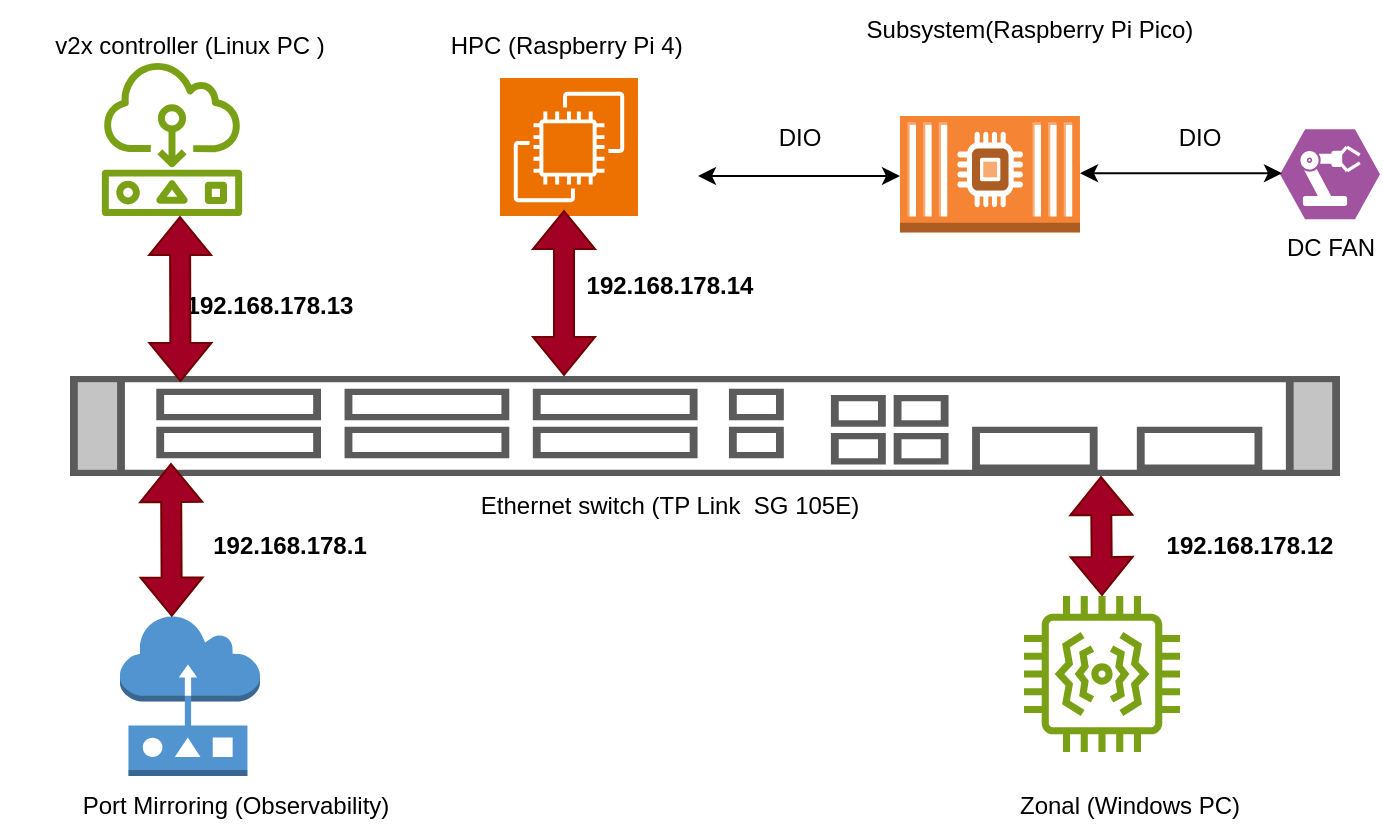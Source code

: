 <mxfile version="25.0.3" pages="2">
  <diagram name="Page-1" id="9UCdiGRCNJrYpAwujLkd">
    <mxGraphModel dx="872" dy="437" grid="1" gridSize="10" guides="1" tooltips="1" connect="1" arrows="1" fold="1" page="1" pageScale="1" pageWidth="850" pageHeight="1100" math="0" shadow="0">
      <root>
        <mxCell id="0" />
        <mxCell id="1" parent="0" />
        <mxCell id="whWWv7yojBycynxsl9pJ-4" value="&lt;b&gt;192.168.178.13&lt;/b&gt;" style="text;html=1;align=center;verticalAlign=middle;whiteSpace=wrap;rounded=0;" parent="1" vertex="1">
          <mxGeometry x="190" y="190" width="90" height="30" as="geometry" />
        </mxCell>
        <mxCell id="whWWv7yojBycynxsl9pJ-9" value="&lt;b&gt;192.168.178.12&lt;/b&gt;" style="text;html=1;align=center;verticalAlign=middle;whiteSpace=wrap;rounded=0;" parent="1" vertex="1">
          <mxGeometry x="680" y="310" width="90" height="30" as="geometry" />
        </mxCell>
        <mxCell id="whWWv7yojBycynxsl9pJ-10" value="&lt;b&gt;192.168.178.14&lt;/b&gt;" style="text;html=1;align=center;verticalAlign=middle;whiteSpace=wrap;rounded=0;" parent="1" vertex="1">
          <mxGeometry x="390" y="180" width="90" height="30" as="geometry" />
        </mxCell>
        <mxCell id="whWWv7yojBycynxsl9pJ-15" value="DC FAN" style="verticalLabelPosition=bottom;sketch=0;html=1;fillColor=#A153A0;verticalAlign=top;align=center;pointerEvents=1;shape=mxgraph.cisco_safe.design.actuator;" parent="1" vertex="1">
          <mxGeometry x="740" y="116.63" width="50" height="45" as="geometry" />
        </mxCell>
        <mxCell id="whWWv7yojBycynxsl9pJ-16" value="" style="sketch=0;outlineConnect=0;fontColor=#232F3E;gradientColor=none;fillColor=#7AA116;strokeColor=none;dashed=0;verticalLabelPosition=bottom;verticalAlign=top;align=center;html=1;fontSize=12;fontStyle=0;aspect=fixed;pointerEvents=1;shape=mxgraph.aws4.actuator;" parent="1" vertex="1">
          <mxGeometry x="150" y="82" width="72" height="78" as="geometry" />
        </mxCell>
        <mxCell id="whWWv7yojBycynxsl9pJ-17" value="v2x controller (Linux PC )" style="text;html=1;align=center;verticalAlign=middle;whiteSpace=wrap;rounded=0;" parent="1" vertex="1">
          <mxGeometry x="100" y="60" width="190" height="30" as="geometry" />
        </mxCell>
        <mxCell id="whWWv7yojBycynxsl9pJ-18" value="" style="sketch=0;points=[[0,0,0],[0.25,0,0],[0.5,0,0],[0.75,0,0],[1,0,0],[0,1,0],[0.25,1,0],[0.5,1,0],[0.75,1,0],[1,1,0],[0,0.25,0],[0,0.5,0],[0,0.75,0],[1,0.25,0],[1,0.5,0],[1,0.75,0]];outlineConnect=0;fontColor=#232F3E;fillColor=#ED7100;strokeColor=#ffffff;dashed=0;verticalLabelPosition=bottom;verticalAlign=top;align=center;html=1;fontSize=12;fontStyle=0;aspect=fixed;shape=mxgraph.aws4.resourceIcon;resIcon=mxgraph.aws4.ec2;" parent="1" vertex="1">
          <mxGeometry x="350" y="91" width="69" height="69" as="geometry" />
        </mxCell>
        <mxCell id="whWWv7yojBycynxsl9pJ-19" value="HPC (Raspberry Pi 4)&amp;nbsp;" style="text;html=1;align=center;verticalAlign=middle;whiteSpace=wrap;rounded=0;" parent="1" vertex="1">
          <mxGeometry x="310" y="60" width="150" height="30" as="geometry" />
        </mxCell>
        <mxCell id="whWWv7yojBycynxsl9pJ-20" value="" style="shape=mxgraph.rack.cisco.cisco_catalyst_4928_10_gigabit_ethernet_switch;html=1;labelPosition=right;align=left;spacingLeft=15;dashed=0;shadow=0;fillColor=#ffffff;" parent="1" vertex="1">
          <mxGeometry x="135" y="240" width="635" height="50" as="geometry" />
        </mxCell>
        <mxCell id="whWWv7yojBycynxsl9pJ-22" value="Ethernet switch (TP Link&amp;nbsp; SG 105E)" style="text;html=1;align=center;verticalAlign=middle;whiteSpace=wrap;rounded=0;" parent="1" vertex="1">
          <mxGeometry x="320" y="290" width="230" height="30" as="geometry" />
        </mxCell>
        <mxCell id="whWWv7yojBycynxsl9pJ-23" value="" style="sketch=0;outlineConnect=0;fontColor=#232F3E;gradientColor=none;fillColor=#7AA116;strokeColor=none;dashed=0;verticalLabelPosition=bottom;verticalAlign=top;align=center;html=1;fontSize=12;fontStyle=0;aspect=fixed;pointerEvents=1;shape=mxgraph.aws4.iot_thing_vibration_sensor;" parent="1" vertex="1">
          <mxGeometry x="612" y="350" width="78" height="78" as="geometry" />
        </mxCell>
        <mxCell id="whWWv7yojBycynxsl9pJ-24" value="Zonal (Windows PC)" style="text;html=1;align=center;verticalAlign=middle;whiteSpace=wrap;rounded=0;" parent="1" vertex="1">
          <mxGeometry x="590" y="440" width="150" height="30" as="geometry" />
        </mxCell>
        <mxCell id="whWWv7yojBycynxsl9pJ-25" value="" style="outlineConnect=0;dashed=0;verticalLabelPosition=bottom;verticalAlign=top;align=center;html=1;shape=mxgraph.aws3.ec2_compute_container_2;fillColor=#F58534;gradientColor=none;" parent="1" vertex="1">
          <mxGeometry x="550" y="110" width="90" height="58.25" as="geometry" />
        </mxCell>
        <mxCell id="whWWv7yojBycynxsl9pJ-26" value="Subsystem(Raspberry Pi Pico)" style="text;html=1;align=center;verticalAlign=middle;whiteSpace=wrap;rounded=0;" parent="1" vertex="1">
          <mxGeometry x="499.5" y="52" width="230" height="30" as="geometry" />
        </mxCell>
        <mxCell id="whWWv7yojBycynxsl9pJ-29" value="" style="shape=flexArrow;endArrow=classic;startArrow=classic;html=1;rounded=0;exitX=0.087;exitY=0.06;exitDx=0;exitDy=0;exitPerimeter=0;fillColor=#a20025;strokeColor=#6F0000;" parent="1" source="whWWv7yojBycynxsl9pJ-20" edge="1">
          <mxGeometry width="100" height="100" relative="1" as="geometry">
            <mxPoint x="90" y="260" as="sourcePoint" />
            <mxPoint x="190" y="160" as="targetPoint" />
          </mxGeometry>
        </mxCell>
        <mxCell id="whWWv7yojBycynxsl9pJ-30" value="" style="shape=flexArrow;endArrow=classic;startArrow=classic;html=1;rounded=0;exitX=0.087;exitY=0.06;exitDx=0;exitDy=0;exitPerimeter=0;fillColor=#a20025;strokeColor=#6F0000;" parent="1" edge="1">
          <mxGeometry width="100" height="100" relative="1" as="geometry">
            <mxPoint x="382" y="240" as="sourcePoint" />
            <mxPoint x="382" y="157" as="targetPoint" />
          </mxGeometry>
        </mxCell>
        <mxCell id="whWWv7yojBycynxsl9pJ-31" value="" style="shape=flexArrow;endArrow=classic;startArrow=classic;html=1;rounded=0;fillColor=#a20025;strokeColor=#6F0000;" parent="1" edge="1">
          <mxGeometry width="100" height="100" relative="1" as="geometry">
            <mxPoint x="651" y="350" as="sourcePoint" />
            <mxPoint x="650.5" y="290" as="targetPoint" />
          </mxGeometry>
        </mxCell>
        <mxCell id="whWWv7yojBycynxsl9pJ-33" value="" style="endArrow=classic;startArrow=classic;html=1;rounded=0;" parent="1" edge="1">
          <mxGeometry width="50" height="50" relative="1" as="geometry">
            <mxPoint x="449" y="140" as="sourcePoint" />
            <mxPoint x="550" y="140" as="targetPoint" />
          </mxGeometry>
        </mxCell>
        <mxCell id="whWWv7yojBycynxsl9pJ-34" value="" style="outlineConnect=0;dashed=0;verticalLabelPosition=bottom;verticalAlign=top;align=center;html=1;shape=mxgraph.aws3.sensor;fillColor=#5294CF;gradientColor=none;" parent="1" vertex="1">
          <mxGeometry x="160" y="359.88" width="70" height="80.12" as="geometry" />
        </mxCell>
        <mxCell id="whWWv7yojBycynxsl9pJ-35" value="" style="shape=flexArrow;endArrow=classic;startArrow=classic;html=1;rounded=0;fillColor=#a20025;strokeColor=#6F0000;exitX=0.37;exitY=0.005;exitDx=0;exitDy=0;exitPerimeter=0;" parent="1" source="whWWv7yojBycynxsl9pJ-34" edge="1">
          <mxGeometry width="100" height="100" relative="1" as="geometry">
            <mxPoint x="186" y="350" as="sourcePoint" />
            <mxPoint x="185.5" y="283.51" as="targetPoint" />
          </mxGeometry>
        </mxCell>
        <mxCell id="whWWv7yojBycynxsl9pJ-36" value="Port Mirroring (Observability)" style="text;html=1;align=center;verticalAlign=middle;whiteSpace=wrap;rounded=0;" parent="1" vertex="1">
          <mxGeometry x="116" y="440" width="204" height="30" as="geometry" />
        </mxCell>
        <mxCell id="whWWv7yojBycynxsl9pJ-37" value="&lt;b&gt;192.168.178.1&lt;/b&gt;" style="text;html=1;align=center;verticalAlign=middle;whiteSpace=wrap;rounded=0;" parent="1" vertex="1">
          <mxGeometry x="200" y="310" width="90" height="30" as="geometry" />
        </mxCell>
        <mxCell id="whWWv7yojBycynxsl9pJ-38" value="DIO" style="text;html=1;align=center;verticalAlign=middle;whiteSpace=wrap;rounded=0;" parent="1" vertex="1">
          <mxGeometry x="669.5" y="106" width="60" height="30" as="geometry" />
        </mxCell>
        <mxCell id="whWWv7yojBycynxsl9pJ-39" value="DIO" style="text;html=1;align=center;verticalAlign=middle;whiteSpace=wrap;rounded=0;" parent="1" vertex="1">
          <mxGeometry x="470" y="106" width="60" height="30" as="geometry" />
        </mxCell>
        <mxCell id="7bxZp-YgXL_PnSAD53AF-1" value="" style="endArrow=classic;startArrow=classic;html=1;rounded=0;" edge="1" parent="1">
          <mxGeometry width="50" height="50" relative="1" as="geometry">
            <mxPoint x="640" y="138.63" as="sourcePoint" />
            <mxPoint x="741" y="138.63" as="targetPoint" />
          </mxGeometry>
        </mxCell>
      </root>
    </mxGraphModel>
  </diagram>
  <diagram id="h6iKeAPyAte0xQiYSMc2" name="Page-2">
    <mxGraphModel dx="872" dy="437" grid="1" gridSize="10" guides="1" tooltips="1" connect="1" arrows="1" fold="1" page="1" pageScale="1" pageWidth="850" pageHeight="1100" math="0" shadow="0">
      <root>
        <mxCell id="0" />
        <mxCell id="1" parent="0" />
        <mxCell id="kO8MWBVup3GJZnG3q-rg-3" value="" style="rounded=0;whiteSpace=wrap;html=1;dashed=1;strokeWidth=2;" parent="1" vertex="1">
          <mxGeometry x="130" y="40" width="470" height="240" as="geometry" />
        </mxCell>
        <mxCell id="hmeJTRuOlRsEzyfQqOmH-1" value="v2x(Linux PC)" style="shape=umlLifeline;perimeter=lifelinePerimeter;whiteSpace=wrap;html=1;container=1;dropTarget=0;collapsible=0;recursiveResize=0;outlineConnect=0;portConstraint=eastwest;newEdgeStyle={&quot;edgeStyle&quot;:&quot;elbowEdgeStyle&quot;,&quot;elbow&quot;:&quot;vertical&quot;,&quot;curved&quot;:0,&quot;rounded&quot;:0};" parent="1" vertex="1">
          <mxGeometry x="160" y="80" width="100" height="300" as="geometry" />
        </mxCell>
        <mxCell id="hmeJTRuOlRsEzyfQqOmH-2" value="HPC (Raspberry pi 4)" style="shape=umlLifeline;perimeter=lifelinePerimeter;whiteSpace=wrap;html=1;container=1;dropTarget=0;collapsible=0;recursiveResize=0;outlineConnect=0;portConstraint=eastwest;newEdgeStyle={&quot;edgeStyle&quot;:&quot;elbowEdgeStyle&quot;,&quot;elbow&quot;:&quot;vertical&quot;,&quot;curved&quot;:0,&quot;rounded&quot;:0};" parent="1" vertex="1">
          <mxGeometry x="350" y="80" width="100" height="300" as="geometry" />
        </mxCell>
        <mxCell id="zPbmPsJh4ZdHMvhKZSoq-1" value="" style="endArrow=classic;html=1;rounded=0;" parent="1" target="hmeJTRuOlRsEzyfQqOmH-2" edge="1">
          <mxGeometry width="50" height="50" relative="1" as="geometry">
            <mxPoint x="210" y="170" as="sourcePoint" />
            <mxPoint x="260" y="120" as="targetPoint" />
          </mxGeometry>
        </mxCell>
        <mxCell id="zPbmPsJh4ZdHMvhKZSoq-2" value="DDS RTPS" style="text;html=1;align=center;verticalAlign=middle;whiteSpace=wrap;rounded=0;" parent="1" vertex="1">
          <mxGeometry x="250" y="140" width="110" height="30" as="geometry" />
        </mxCell>
        <mxCell id="zPbmPsJh4ZdHMvhKZSoq-4" value="Zonal (Windows)" style="shape=umlLifeline;perimeter=lifelinePerimeter;whiteSpace=wrap;html=1;container=1;dropTarget=0;collapsible=0;recursiveResize=0;outlineConnect=0;portConstraint=eastwest;newEdgeStyle={&quot;edgeStyle&quot;:&quot;elbowEdgeStyle&quot;,&quot;elbow&quot;:&quot;vertical&quot;,&quot;curved&quot;:0,&quot;rounded&quot;:0};" parent="1" vertex="1">
          <mxGeometry x="500" y="80" width="100" height="300" as="geometry" />
        </mxCell>
        <mxCell id="zPbmPsJh4ZdHMvhKZSoq-5" value="SubSystem (Pico)" style="shape=umlLifeline;perimeter=lifelinePerimeter;whiteSpace=wrap;html=1;container=1;dropTarget=0;collapsible=0;recursiveResize=0;outlineConnect=0;portConstraint=eastwest;newEdgeStyle={&quot;edgeStyle&quot;:&quot;elbowEdgeStyle&quot;,&quot;elbow&quot;:&quot;vertical&quot;,&quot;curved&quot;:0,&quot;rounded&quot;:0};" parent="1" vertex="1">
          <mxGeometry x="660" y="80" width="100" height="300" as="geometry" />
        </mxCell>
        <mxCell id="zPbmPsJh4ZdHMvhKZSoq-6" value="" style="endArrow=classic;html=1;rounded=0;" parent="1" target="zPbmPsJh4ZdHMvhKZSoq-4" edge="1">
          <mxGeometry width="50" height="50" relative="1" as="geometry">
            <mxPoint x="400" y="220" as="sourcePoint" />
            <mxPoint x="450" y="170" as="targetPoint" />
          </mxGeometry>
        </mxCell>
        <mxCell id="zPbmPsJh4ZdHMvhKZSoq-7" value="SOME I/P - Event" style="text;html=1;align=center;verticalAlign=middle;whiteSpace=wrap;rounded=0;" parent="1" vertex="1">
          <mxGeometry x="425" y="190" width="105" height="30" as="geometry" />
        </mxCell>
        <mxCell id="kO8MWBVup3GJZnG3q-rg-1" value="" style="endArrow=classic;html=1;rounded=0;" parent="1" edge="1">
          <mxGeometry width="50" height="50" relative="1" as="geometry">
            <mxPoint x="399.5" y="300" as="sourcePoint" />
            <mxPoint x="709.5" y="300" as="targetPoint" />
          </mxGeometry>
        </mxCell>
        <mxCell id="kO8MWBVup3GJZnG3q-rg-2" value="DIO" style="text;html=1;align=center;verticalAlign=middle;whiteSpace=wrap;rounded=0;" parent="1" vertex="1">
          <mxGeometry x="600" y="260" width="60" height="30" as="geometry" />
        </mxCell>
        <mxCell id="kO8MWBVup3GJZnG3q-rg-4" value="Ethernet Domain" style="text;html=1;align=center;verticalAlign=middle;whiteSpace=wrap;rounded=0;" parent="1" vertex="1">
          <mxGeometry x="130" y="40" width="110" height="30" as="geometry" />
        </mxCell>
        <mxCell id="kO8MWBVup3GJZnG3q-rg-5" value="" style="outlineConnect=0;dashed=0;verticalLabelPosition=bottom;verticalAlign=top;align=center;html=1;shape=mxgraph.aws3.sensor;fillColor=#5294CF;gradientColor=none;" parent="1" vertex="1">
          <mxGeometry x="10" y="120" width="76.5" height="90" as="geometry" />
        </mxCell>
        <mxCell id="kO8MWBVup3GJZnG3q-rg-6" value="" style="endArrow=classic;startArrow=classic;html=1;rounded=0;" parent="1" edge="1">
          <mxGeometry width="50" height="50" relative="1" as="geometry">
            <mxPoint x="86.5" y="160" as="sourcePoint" />
            <mxPoint x="120" y="160" as="targetPoint" />
          </mxGeometry>
        </mxCell>
      </root>
    </mxGraphModel>
  </diagram>
</mxfile>
